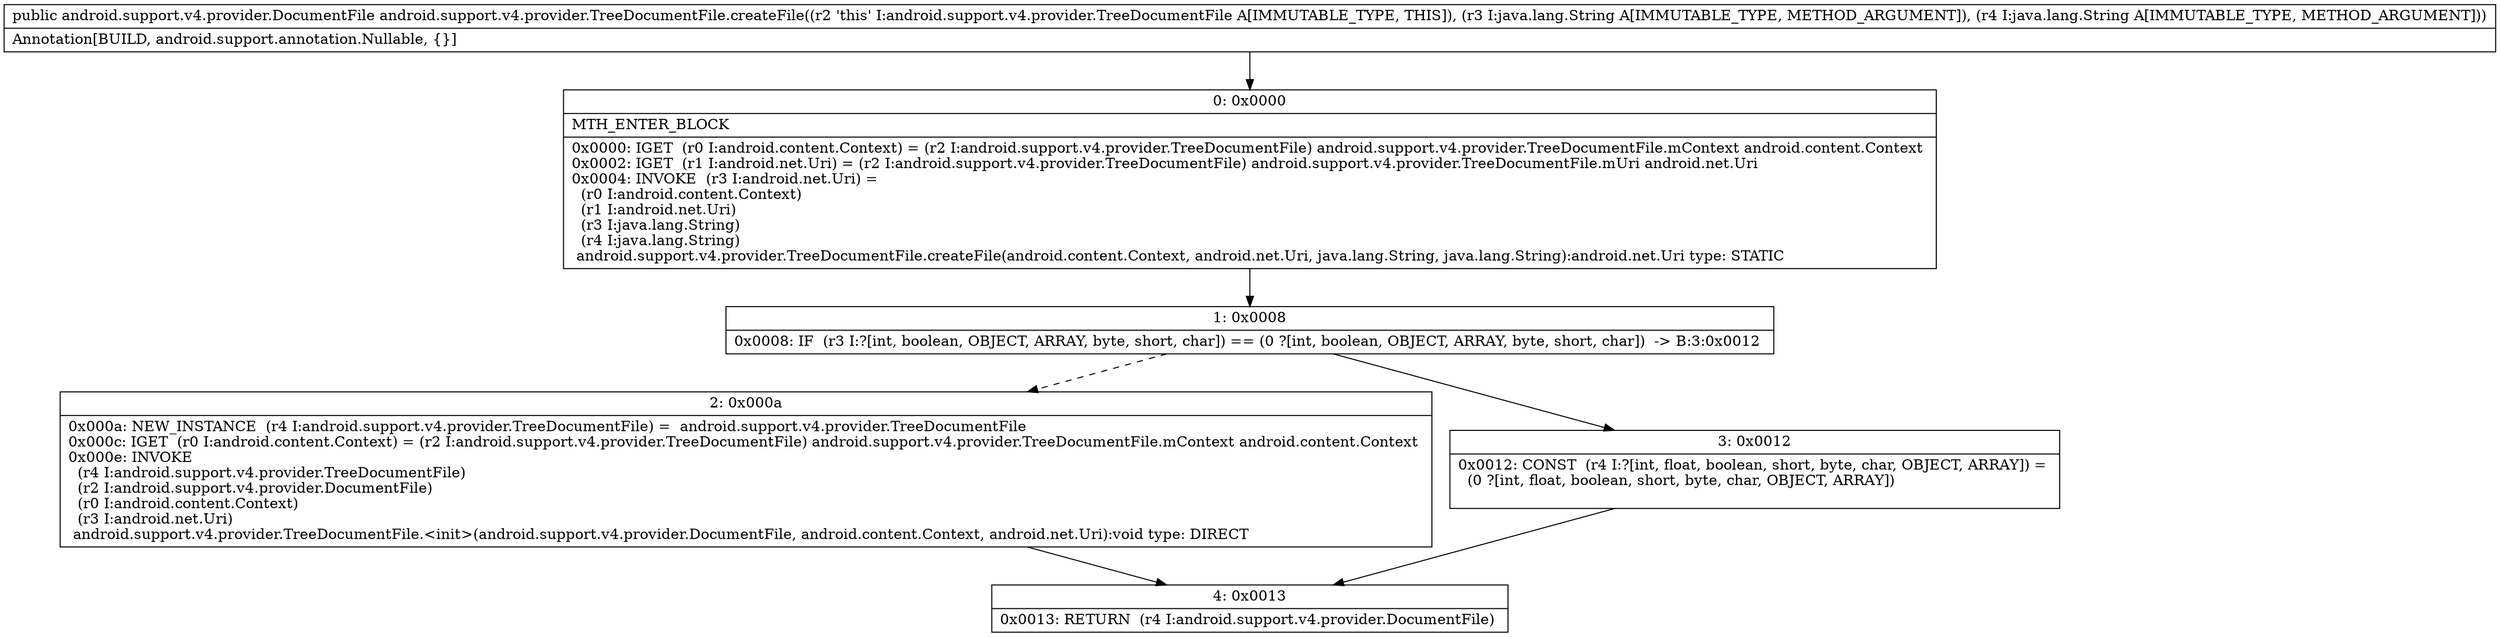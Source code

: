 digraph "CFG forandroid.support.v4.provider.TreeDocumentFile.createFile(Ljava\/lang\/String;Ljava\/lang\/String;)Landroid\/support\/v4\/provider\/DocumentFile;" {
Node_0 [shape=record,label="{0\:\ 0x0000|MTH_ENTER_BLOCK\l|0x0000: IGET  (r0 I:android.content.Context) = (r2 I:android.support.v4.provider.TreeDocumentFile) android.support.v4.provider.TreeDocumentFile.mContext android.content.Context \l0x0002: IGET  (r1 I:android.net.Uri) = (r2 I:android.support.v4.provider.TreeDocumentFile) android.support.v4.provider.TreeDocumentFile.mUri android.net.Uri \l0x0004: INVOKE  (r3 I:android.net.Uri) = \l  (r0 I:android.content.Context)\l  (r1 I:android.net.Uri)\l  (r3 I:java.lang.String)\l  (r4 I:java.lang.String)\l android.support.v4.provider.TreeDocumentFile.createFile(android.content.Context, android.net.Uri, java.lang.String, java.lang.String):android.net.Uri type: STATIC \l}"];
Node_1 [shape=record,label="{1\:\ 0x0008|0x0008: IF  (r3 I:?[int, boolean, OBJECT, ARRAY, byte, short, char]) == (0 ?[int, boolean, OBJECT, ARRAY, byte, short, char])  \-\> B:3:0x0012 \l}"];
Node_2 [shape=record,label="{2\:\ 0x000a|0x000a: NEW_INSTANCE  (r4 I:android.support.v4.provider.TreeDocumentFile) =  android.support.v4.provider.TreeDocumentFile \l0x000c: IGET  (r0 I:android.content.Context) = (r2 I:android.support.v4.provider.TreeDocumentFile) android.support.v4.provider.TreeDocumentFile.mContext android.content.Context \l0x000e: INVOKE  \l  (r4 I:android.support.v4.provider.TreeDocumentFile)\l  (r2 I:android.support.v4.provider.DocumentFile)\l  (r0 I:android.content.Context)\l  (r3 I:android.net.Uri)\l android.support.v4.provider.TreeDocumentFile.\<init\>(android.support.v4.provider.DocumentFile, android.content.Context, android.net.Uri):void type: DIRECT \l}"];
Node_3 [shape=record,label="{3\:\ 0x0012|0x0012: CONST  (r4 I:?[int, float, boolean, short, byte, char, OBJECT, ARRAY]) = \l  (0 ?[int, float, boolean, short, byte, char, OBJECT, ARRAY])\l \l}"];
Node_4 [shape=record,label="{4\:\ 0x0013|0x0013: RETURN  (r4 I:android.support.v4.provider.DocumentFile) \l}"];
MethodNode[shape=record,label="{public android.support.v4.provider.DocumentFile android.support.v4.provider.TreeDocumentFile.createFile((r2 'this' I:android.support.v4.provider.TreeDocumentFile A[IMMUTABLE_TYPE, THIS]), (r3 I:java.lang.String A[IMMUTABLE_TYPE, METHOD_ARGUMENT]), (r4 I:java.lang.String A[IMMUTABLE_TYPE, METHOD_ARGUMENT]))  | Annotation[BUILD, android.support.annotation.Nullable, \{\}]\l}"];
MethodNode -> Node_0;
Node_0 -> Node_1;
Node_1 -> Node_2[style=dashed];
Node_1 -> Node_3;
Node_2 -> Node_4;
Node_3 -> Node_4;
}

